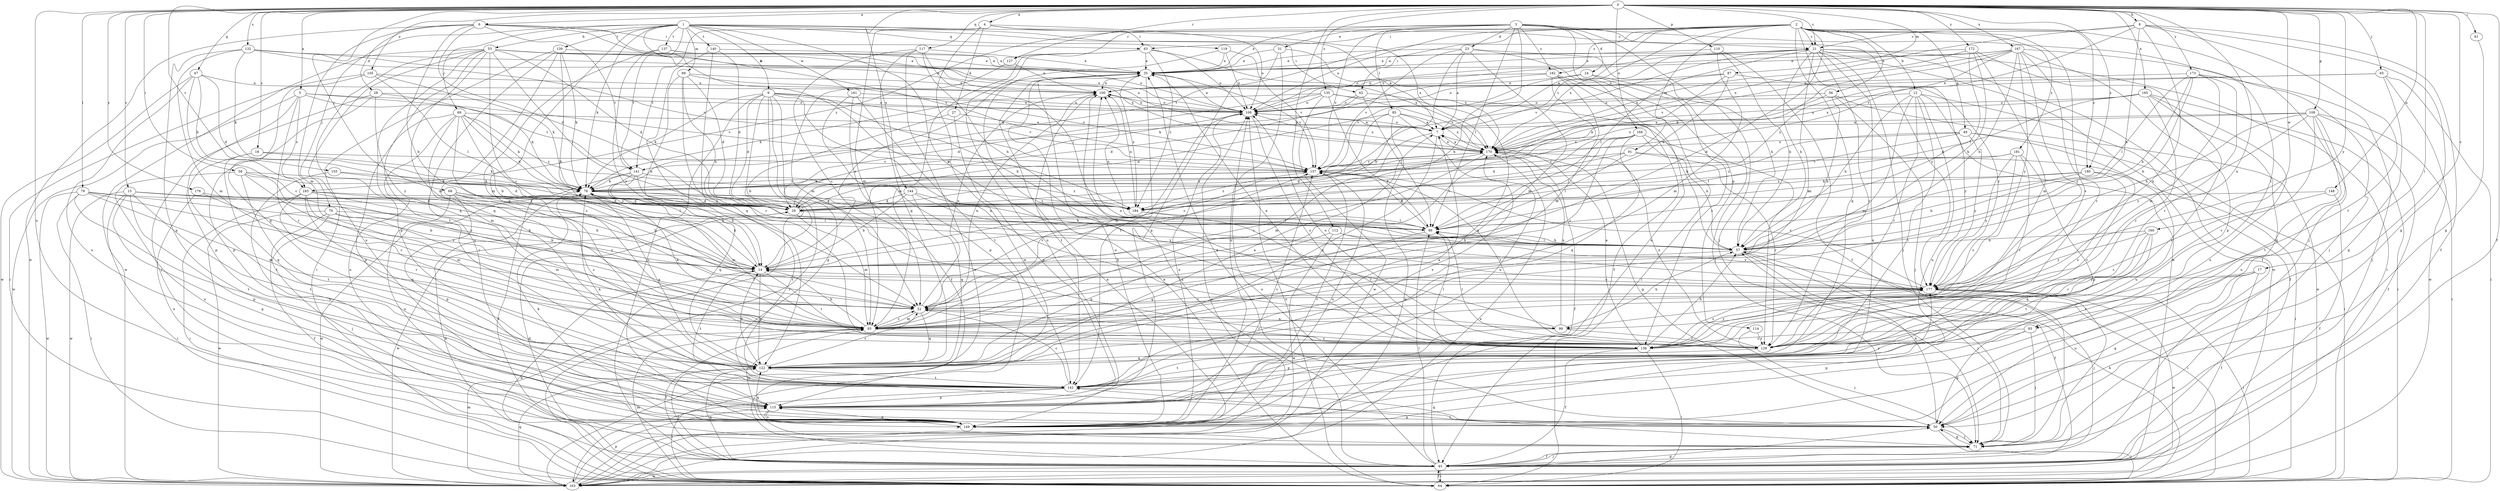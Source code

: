 strict digraph  {
0;
1;
2;
3;
4;
5;
6;
7;
8;
9;
12;
14;
15;
17;
18;
21;
22;
23;
24;
27;
28;
29;
31;
35;
43;
47;
49;
50;
53;
56;
57;
58;
61;
62;
63;
64;
65;
68;
69;
70;
71;
78;
79;
83;
85;
86;
87;
89;
91;
93;
99;
100;
105;
108;
109;
110;
112;
114;
115;
117;
119;
122;
127;
129;
132;
135;
136;
137;
139;
140;
141;
142;
144;
148;
149;
155;
157;
160;
161;
163;
165;
167;
168;
170;
172;
173;
176;
177;
180;
181;
182;
183;
184;
0 -> 4  [label=a];
0 -> 5  [label=a];
0 -> 6  [label=a];
0 -> 8  [label=b];
0 -> 15  [label=c];
0 -> 17  [label=c];
0 -> 18  [label=c];
0 -> 21  [label=c];
0 -> 43  [label=f];
0 -> 47  [label=g];
0 -> 58  [label=i];
0 -> 61  [label=i];
0 -> 65  [label=j];
0 -> 68  [label=j];
0 -> 79  [label=l];
0 -> 83  [label=l];
0 -> 87  [label=m];
0 -> 99  [label=n];
0 -> 105  [label=o];
0 -> 109  [label=p];
0 -> 110  [label=p];
0 -> 112  [label=p];
0 -> 117  [label=q];
0 -> 127  [label=r];
0 -> 132  [label=s];
0 -> 135  [label=s];
0 -> 144  [label=u];
0 -> 148  [label=u];
0 -> 149  [label=u];
0 -> 155  [label=v];
0 -> 160  [label=w];
0 -> 165  [label=x];
0 -> 167  [label=x];
0 -> 168  [label=x];
0 -> 172  [label=y];
0 -> 173  [label=y];
0 -> 176  [label=y];
0 -> 177  [label=y];
0 -> 180  [label=z];
1 -> 7  [label=a];
1 -> 9  [label=b];
1 -> 53  [label=h];
1 -> 62  [label=i];
1 -> 69  [label=j];
1 -> 70  [label=j];
1 -> 78  [label=k];
1 -> 89  [label=m];
1 -> 119  [label=q];
1 -> 122  [label=q];
1 -> 137  [label=t];
1 -> 139  [label=t];
1 -> 140  [label=t];
1 -> 141  [label=t];
1 -> 157  [label=v];
1 -> 161  [label=w];
1 -> 170  [label=x];
1 -> 177  [label=y];
2 -> 7  [label=a];
2 -> 12  [label=b];
2 -> 14  [label=b];
2 -> 21  [label=c];
2 -> 49  [label=g];
2 -> 56  [label=h];
2 -> 62  [label=i];
2 -> 63  [label=i];
2 -> 71  [label=j];
2 -> 91  [label=m];
2 -> 108  [label=o];
2 -> 122  [label=q];
2 -> 127  [label=r];
2 -> 136  [label=s];
2 -> 141  [label=t];
2 -> 163  [label=w];
2 -> 170  [label=x];
2 -> 180  [label=z];
2 -> 181  [label=z];
2 -> 182  [label=z];
3 -> 14  [label=b];
3 -> 23  [label=d];
3 -> 24  [label=d];
3 -> 31  [label=e];
3 -> 35  [label=e];
3 -> 71  [label=j];
3 -> 83  [label=l];
3 -> 85  [label=l];
3 -> 86  [label=l];
3 -> 114  [label=p];
3 -> 157  [label=v];
3 -> 177  [label=y];
3 -> 182  [label=z];
3 -> 183  [label=z];
4 -> 21  [label=c];
4 -> 27  [label=d];
4 -> 63  [label=i];
4 -> 93  [label=m];
4 -> 108  [label=o];
4 -> 141  [label=t];
4 -> 163  [label=w];
5 -> 108  [label=o];
5 -> 115  [label=p];
5 -> 129  [label=r];
5 -> 141  [label=t];
5 -> 157  [label=v];
5 -> 163  [label=w];
5 -> 183  [label=z];
6 -> 14  [label=b];
6 -> 28  [label=d];
6 -> 29  [label=d];
6 -> 63  [label=i];
6 -> 93  [label=m];
6 -> 141  [label=t];
6 -> 163  [label=w];
6 -> 170  [label=x];
6 -> 184  [label=z];
7 -> 21  [label=c];
7 -> 93  [label=m];
7 -> 108  [label=o];
7 -> 122  [label=q];
7 -> 170  [label=x];
8 -> 21  [label=c];
8 -> 43  [label=f];
8 -> 50  [label=g];
8 -> 57  [label=h];
8 -> 99  [label=n];
8 -> 142  [label=t];
8 -> 157  [label=v];
8 -> 170  [label=x];
9 -> 22  [label=c];
9 -> 29  [label=d];
9 -> 43  [label=f];
9 -> 50  [label=g];
9 -> 57  [label=h];
9 -> 64  [label=i];
9 -> 78  [label=k];
9 -> 99  [label=n];
9 -> 108  [label=o];
9 -> 149  [label=u];
9 -> 157  [label=v];
12 -> 43  [label=f];
12 -> 57  [label=h];
12 -> 93  [label=m];
12 -> 108  [label=o];
12 -> 129  [label=r];
12 -> 142  [label=t];
12 -> 149  [label=u];
12 -> 177  [label=y];
14 -> 35  [label=e];
14 -> 78  [label=k];
14 -> 122  [label=q];
14 -> 129  [label=r];
14 -> 142  [label=t];
14 -> 177  [label=y];
15 -> 14  [label=b];
15 -> 29  [label=d];
15 -> 50  [label=g];
15 -> 57  [label=h];
15 -> 64  [label=i];
15 -> 115  [label=p];
15 -> 142  [label=t];
15 -> 163  [label=w];
17 -> 43  [label=f];
17 -> 50  [label=g];
17 -> 129  [label=r];
17 -> 149  [label=u];
17 -> 177  [label=y];
18 -> 78  [label=k];
18 -> 122  [label=q];
18 -> 142  [label=t];
18 -> 157  [label=v];
21 -> 35  [label=e];
21 -> 43  [label=f];
21 -> 57  [label=h];
21 -> 64  [label=i];
21 -> 71  [label=j];
21 -> 86  [label=l];
21 -> 93  [label=m];
21 -> 108  [label=o];
21 -> 129  [label=r];
21 -> 149  [label=u];
21 -> 157  [label=v];
21 -> 163  [label=w];
22 -> 93  [label=m];
22 -> 99  [label=n];
22 -> 100  [label=n];
22 -> 122  [label=q];
22 -> 129  [label=r];
22 -> 157  [label=v];
23 -> 7  [label=a];
23 -> 14  [label=b];
23 -> 35  [label=e];
23 -> 57  [label=h];
23 -> 93  [label=m];
23 -> 149  [label=u];
23 -> 157  [label=v];
24 -> 71  [label=j];
24 -> 100  [label=n];
24 -> 136  [label=s];
24 -> 157  [label=v];
27 -> 7  [label=a];
27 -> 14  [label=b];
27 -> 115  [label=p];
28 -> 71  [label=j];
28 -> 78  [label=k];
28 -> 108  [label=o];
28 -> 115  [label=p];
28 -> 177  [label=y];
29 -> 86  [label=l];
29 -> 93  [label=m];
29 -> 108  [label=o];
29 -> 163  [label=w];
29 -> 170  [label=x];
31 -> 35  [label=e];
31 -> 115  [label=p];
31 -> 149  [label=u];
31 -> 170  [label=x];
35 -> 100  [label=n];
35 -> 142  [label=t];
35 -> 149  [label=u];
35 -> 157  [label=v];
35 -> 184  [label=z];
43 -> 29  [label=d];
43 -> 64  [label=i];
43 -> 71  [label=j];
43 -> 86  [label=l];
43 -> 100  [label=n];
43 -> 108  [label=o];
43 -> 122  [label=q];
43 -> 163  [label=w];
47 -> 22  [label=c];
47 -> 29  [label=d];
47 -> 100  [label=n];
47 -> 149  [label=u];
47 -> 163  [label=w];
47 -> 183  [label=b];
49 -> 64  [label=i];
49 -> 86  [label=l];
49 -> 149  [label=u];
49 -> 170  [label=x];
49 -> 177  [label=y];
49 -> 184  [label=z];
50 -> 35  [label=e];
50 -> 57  [label=h];
50 -> 64  [label=i];
50 -> 71  [label=j];
50 -> 78  [label=k];
53 -> 22  [label=c];
53 -> 29  [label=d];
53 -> 35  [label=e];
53 -> 86  [label=l];
53 -> 93  [label=m];
53 -> 108  [label=o];
53 -> 115  [label=p];
53 -> 122  [label=q];
53 -> 142  [label=t];
53 -> 149  [label=u];
53 -> 163  [label=w];
53 -> 170  [label=x];
56 -> 14  [label=b];
56 -> 71  [label=j];
56 -> 108  [label=o];
56 -> 163  [label=w];
56 -> 170  [label=x];
57 -> 14  [label=b];
57 -> 43  [label=f];
57 -> 64  [label=i];
57 -> 71  [label=j];
57 -> 86  [label=l];
58 -> 22  [label=c];
58 -> 29  [label=d];
58 -> 78  [label=k];
58 -> 142  [label=t];
58 -> 149  [label=u];
58 -> 177  [label=y];
61 -> 50  [label=g];
62 -> 29  [label=d];
62 -> 86  [label=l];
62 -> 108  [label=o];
62 -> 122  [label=q];
63 -> 35  [label=e];
63 -> 93  [label=m];
63 -> 108  [label=o];
63 -> 149  [label=u];
63 -> 170  [label=x];
63 -> 184  [label=z];
64 -> 14  [label=b];
64 -> 35  [label=e];
64 -> 43  [label=f];
64 -> 57  [label=h];
64 -> 78  [label=k];
64 -> 93  [label=m];
64 -> 108  [label=o];
65 -> 50  [label=g];
65 -> 64  [label=i];
65 -> 100  [label=n];
65 -> 163  [label=w];
65 -> 170  [label=x];
68 -> 14  [label=b];
68 -> 29  [label=d];
68 -> 86  [label=l];
68 -> 115  [label=p];
68 -> 136  [label=s];
68 -> 149  [label=u];
68 -> 184  [label=z];
69 -> 7  [label=a];
69 -> 14  [label=b];
69 -> 22  [label=c];
69 -> 29  [label=d];
69 -> 78  [label=k];
69 -> 93  [label=m];
69 -> 115  [label=p];
69 -> 149  [label=u];
69 -> 184  [label=z];
70 -> 14  [label=b];
70 -> 43  [label=f];
70 -> 71  [label=j];
70 -> 86  [label=l];
70 -> 93  [label=m];
70 -> 163  [label=w];
71 -> 43  [label=f];
71 -> 50  [label=g];
71 -> 142  [label=t];
78 -> 29  [label=d];
78 -> 93  [label=m];
78 -> 122  [label=q];
78 -> 157  [label=v];
78 -> 163  [label=w];
78 -> 184  [label=z];
79 -> 14  [label=b];
79 -> 22  [label=c];
79 -> 64  [label=i];
79 -> 93  [label=m];
79 -> 142  [label=t];
79 -> 163  [label=w];
79 -> 184  [label=z];
83 -> 50  [label=g];
83 -> 71  [label=j];
83 -> 115  [label=p];
83 -> 136  [label=s];
85 -> 7  [label=a];
85 -> 22  [label=c];
85 -> 29  [label=d];
85 -> 149  [label=u];
85 -> 163  [label=w];
85 -> 170  [label=x];
86 -> 57  [label=h];
86 -> 100  [label=n];
86 -> 122  [label=q];
86 -> 157  [label=v];
87 -> 78  [label=k];
87 -> 100  [label=n];
87 -> 108  [label=o];
87 -> 177  [label=y];
87 -> 184  [label=z];
89 -> 14  [label=b];
89 -> 29  [label=d];
89 -> 57  [label=h];
89 -> 100  [label=n];
89 -> 129  [label=r];
89 -> 157  [label=v];
91 -> 29  [label=d];
91 -> 64  [label=i];
91 -> 86  [label=l];
91 -> 129  [label=r];
91 -> 157  [label=v];
93 -> 14  [label=b];
93 -> 22  [label=c];
93 -> 43  [label=f];
93 -> 78  [label=k];
93 -> 100  [label=n];
93 -> 136  [label=s];
99 -> 57  [label=h];
99 -> 100  [label=n];
99 -> 115  [label=p];
99 -> 129  [label=r];
99 -> 170  [label=x];
100 -> 108  [label=o];
100 -> 142  [label=t];
105 -> 64  [label=i];
105 -> 78  [label=k];
105 -> 86  [label=l];
105 -> 100  [label=n];
105 -> 122  [label=q];
108 -> 7  [label=a];
108 -> 35  [label=e];
108 -> 93  [label=m];
108 -> 100  [label=n];
108 -> 136  [label=s];
108 -> 149  [label=u];
109 -> 7  [label=a];
109 -> 43  [label=f];
109 -> 57  [label=h];
109 -> 64  [label=i];
109 -> 129  [label=r];
109 -> 142  [label=t];
109 -> 149  [label=u];
109 -> 170  [label=x];
109 -> 177  [label=y];
110 -> 35  [label=e];
110 -> 43  [label=f];
110 -> 57  [label=h];
110 -> 93  [label=m];
112 -> 57  [label=h];
112 -> 122  [label=q];
112 -> 163  [label=w];
112 -> 177  [label=y];
114 -> 71  [label=j];
114 -> 129  [label=r];
115 -> 50  [label=g];
115 -> 71  [label=j];
115 -> 149  [label=u];
115 -> 157  [label=v];
115 -> 177  [label=y];
117 -> 22  [label=c];
117 -> 35  [label=e];
117 -> 57  [label=h];
117 -> 86  [label=l];
117 -> 122  [label=q];
117 -> 163  [label=w];
119 -> 35  [label=e];
119 -> 108  [label=o];
119 -> 136  [label=s];
119 -> 157  [label=v];
122 -> 7  [label=a];
122 -> 14  [label=b];
122 -> 22  [label=c];
122 -> 43  [label=f];
122 -> 142  [label=t];
127 -> 93  [label=m];
127 -> 100  [label=n];
129 -> 86  [label=l];
129 -> 108  [label=o];
129 -> 142  [label=t];
129 -> 170  [label=x];
132 -> 35  [label=e];
132 -> 78  [label=k];
132 -> 93  [label=m];
132 -> 100  [label=n];
132 -> 115  [label=p];
132 -> 157  [label=v];
135 -> 29  [label=d];
135 -> 57  [label=h];
135 -> 78  [label=k];
135 -> 86  [label=l];
135 -> 108  [label=o];
135 -> 163  [label=w];
135 -> 170  [label=x];
136 -> 7  [label=a];
136 -> 35  [label=e];
136 -> 43  [label=f];
136 -> 57  [label=h];
136 -> 64  [label=i];
136 -> 86  [label=l];
136 -> 122  [label=q];
136 -> 177  [label=y];
137 -> 22  [label=c];
137 -> 35  [label=e];
137 -> 93  [label=m];
137 -> 108  [label=o];
139 -> 14  [label=b];
139 -> 35  [label=e];
139 -> 64  [label=i];
139 -> 78  [label=k];
139 -> 122  [label=q];
139 -> 149  [label=u];
140 -> 29  [label=d];
140 -> 35  [label=e];
140 -> 122  [label=q];
140 -> 136  [label=s];
141 -> 14  [label=b];
141 -> 43  [label=f];
141 -> 78  [label=k];
141 -> 122  [label=q];
141 -> 142  [label=t];
141 -> 184  [label=z];
142 -> 7  [label=a];
142 -> 22  [label=c];
142 -> 50  [label=g];
142 -> 64  [label=i];
142 -> 78  [label=k];
142 -> 115  [label=p];
142 -> 170  [label=x];
144 -> 14  [label=b];
144 -> 29  [label=d];
144 -> 57  [label=h];
144 -> 122  [label=q];
144 -> 177  [label=y];
148 -> 29  [label=d];
148 -> 43  [label=f];
148 -> 136  [label=s];
149 -> 93  [label=m];
149 -> 115  [label=p];
149 -> 122  [label=q];
149 -> 157  [label=v];
155 -> 78  [label=k];
155 -> 149  [label=u];
155 -> 184  [label=z];
157 -> 78  [label=k];
157 -> 129  [label=r];
157 -> 149  [label=u];
157 -> 184  [label=z];
160 -> 57  [label=h];
160 -> 122  [label=q];
160 -> 129  [label=r];
160 -> 142  [label=t];
160 -> 177  [label=y];
161 -> 43  [label=f];
161 -> 108  [label=o];
161 -> 115  [label=p];
161 -> 142  [label=t];
163 -> 35  [label=e];
163 -> 50  [label=g];
163 -> 93  [label=m];
163 -> 108  [label=o];
163 -> 115  [label=p];
163 -> 122  [label=q];
163 -> 170  [label=x];
165 -> 7  [label=a];
165 -> 29  [label=d];
165 -> 64  [label=i];
165 -> 108  [label=o];
165 -> 129  [label=r];
165 -> 142  [label=t];
165 -> 149  [label=u];
167 -> 22  [label=c];
167 -> 35  [label=e];
167 -> 57  [label=h];
167 -> 71  [label=j];
167 -> 78  [label=k];
167 -> 108  [label=o];
167 -> 115  [label=p];
167 -> 129  [label=r];
167 -> 157  [label=v];
167 -> 177  [label=y];
167 -> 184  [label=z];
168 -> 22  [label=c];
168 -> 29  [label=d];
168 -> 57  [label=h];
168 -> 86  [label=l];
168 -> 122  [label=q];
168 -> 129  [label=r];
168 -> 170  [label=x];
170 -> 7  [label=a];
170 -> 22  [label=c];
170 -> 29  [label=d];
170 -> 43  [label=f];
170 -> 50  [label=g];
170 -> 108  [label=o];
170 -> 157  [label=v];
172 -> 35  [label=e];
172 -> 50  [label=g];
172 -> 57  [label=h];
172 -> 86  [label=l];
172 -> 93  [label=m];
172 -> 170  [label=x];
173 -> 14  [label=b];
173 -> 57  [label=h];
173 -> 71  [label=j];
173 -> 86  [label=l];
173 -> 93  [label=m];
173 -> 100  [label=n];
173 -> 129  [label=r];
176 -> 22  [label=c];
176 -> 29  [label=d];
176 -> 149  [label=u];
177 -> 22  [label=c];
177 -> 64  [label=i];
177 -> 71  [label=j];
177 -> 136  [label=s];
177 -> 157  [label=v];
177 -> 163  [label=w];
180 -> 57  [label=h];
180 -> 78  [label=k];
180 -> 129  [label=r];
180 -> 136  [label=s];
180 -> 184  [label=z];
181 -> 115  [label=p];
181 -> 129  [label=r];
181 -> 136  [label=s];
181 -> 157  [label=v];
181 -> 177  [label=y];
181 -> 184  [label=z];
182 -> 22  [label=c];
182 -> 43  [label=f];
182 -> 64  [label=i];
182 -> 78  [label=k];
182 -> 93  [label=m];
182 -> 100  [label=n];
183 -> 14  [label=b];
183 -> 22  [label=c];
183 -> 64  [label=i];
183 -> 93  [label=m];
183 -> 122  [label=q];
183 -> 129  [label=r];
183 -> 184  [label=z];
184 -> 86  [label=l];
184 -> 100  [label=n];
184 -> 129  [label=r];
}
